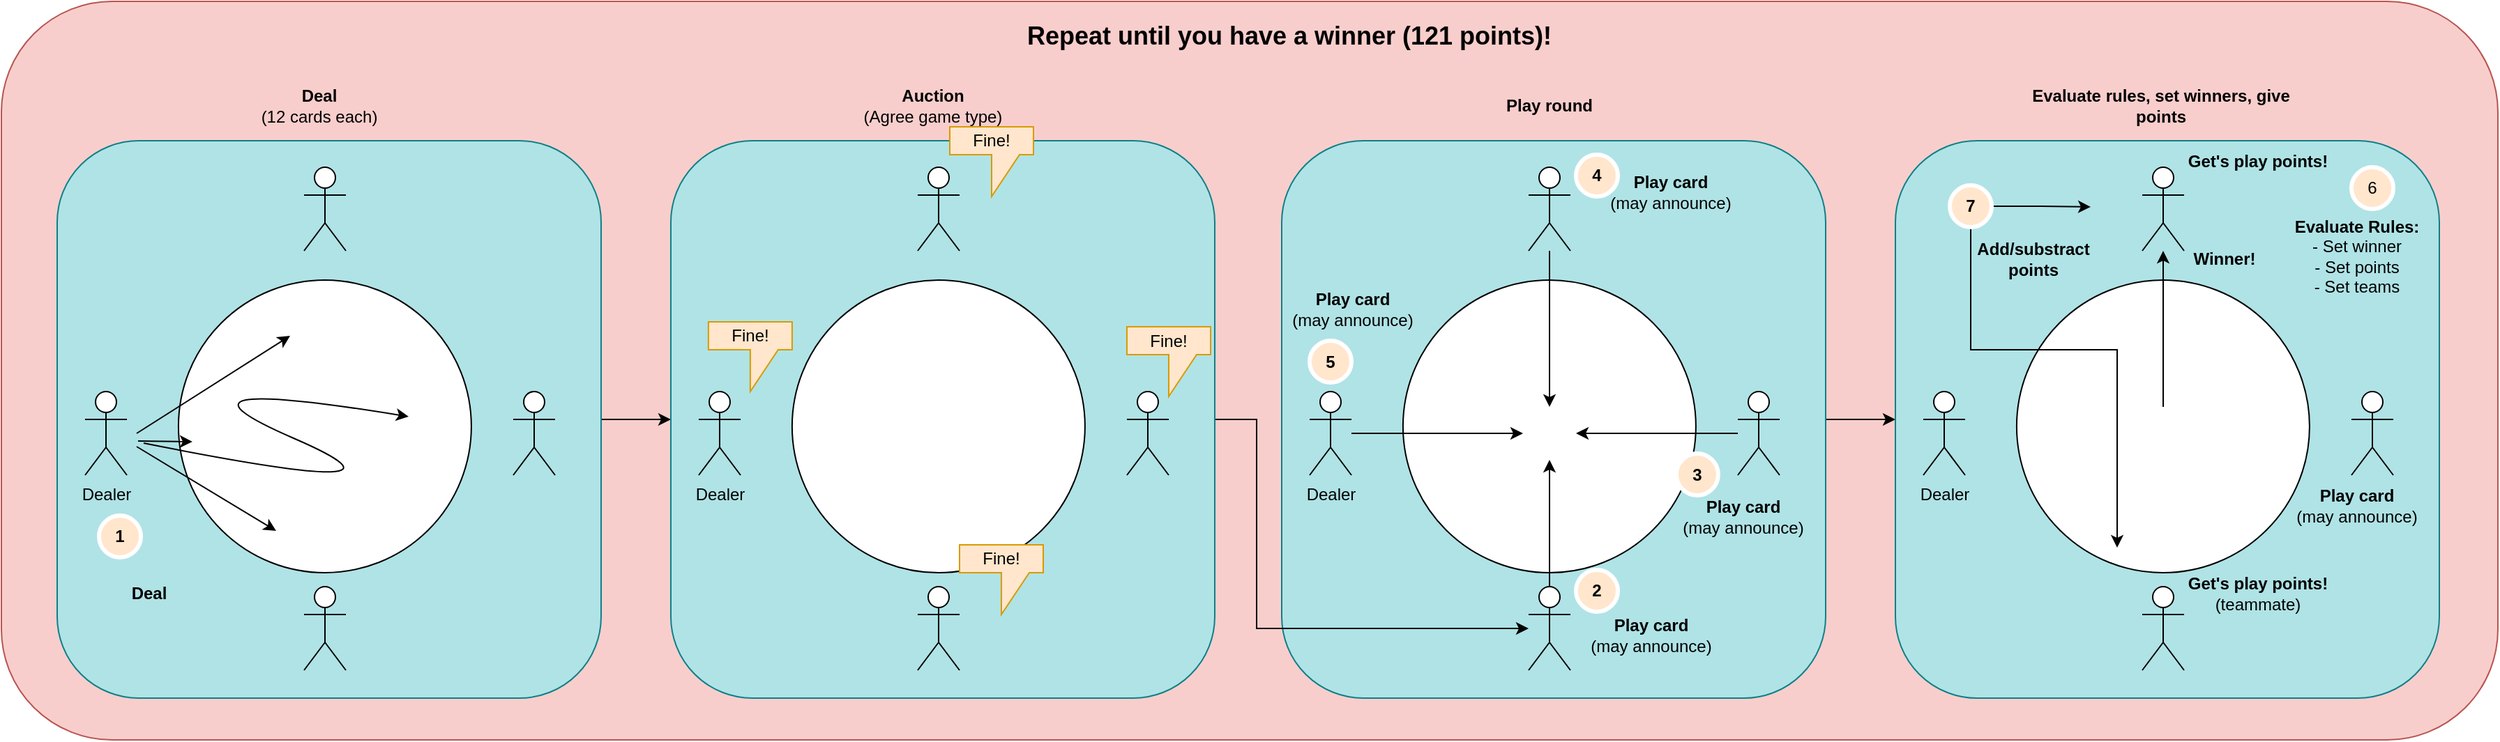 <mxfile version="24.7.17" pages="2">
  <diagram name="HighLevelGame" id="a7T__1L-RDwCLaP-Q2GO">
    <mxGraphModel dx="1050" dy="1676" grid="1" gridSize="10" guides="1" tooltips="1" connect="1" arrows="1" fold="1" page="1" pageScale="1" pageWidth="850" pageHeight="1100" math="0" shadow="0">
      <root>
        <mxCell id="0" />
        <mxCell id="1" parent="0" />
        <mxCell id="DmAf1pjFy2f6rZrp5eoG-102" value="" style="rounded=1;whiteSpace=wrap;html=1;fillColor=#f8cecc;strokeColor=#b85450;" parent="1" vertex="1">
          <mxGeometry x="260" y="-60" width="1790" height="530" as="geometry" />
        </mxCell>
        <mxCell id="IjRYSj9xHv_II1OupxrR-18" style="edgeStyle=orthogonalEdgeStyle;rounded=0;orthogonalLoop=1;jettySize=auto;html=1;entryX=0;entryY=0.5;entryDx=0;entryDy=0;" edge="1" parent="1" source="DmAf1pjFy2f6rZrp5eoG-22" target="IjRYSj9xHv_II1OupxrR-1">
          <mxGeometry relative="1" as="geometry" />
        </mxCell>
        <mxCell id="DmAf1pjFy2f6rZrp5eoG-22" value="" style="rounded=1;whiteSpace=wrap;html=1;fillColor=#b0e3e6;strokeColor=#0e8088;" parent="1" vertex="1">
          <mxGeometry x="300" y="40" width="390" height="400" as="geometry" />
        </mxCell>
        <mxCell id="DmAf1pjFy2f6rZrp5eoG-9" value="" style="ellipse;whiteSpace=wrap;html=1;aspect=fixed;" parent="1" vertex="1">
          <mxGeometry x="386.95" y="140" width="210" height="210" as="geometry" />
        </mxCell>
        <mxCell id="DmAf1pjFy2f6rZrp5eoG-10" value="Dealer" style="shape=umlActor;verticalLabelPosition=bottom;verticalAlign=top;html=1;outlineConnect=0;" parent="1" vertex="1">
          <mxGeometry x="320" y="220" width="30" height="60" as="geometry" />
        </mxCell>
        <mxCell id="DmAf1pjFy2f6rZrp5eoG-11" value="" style="shape=umlActor;verticalLabelPosition=bottom;verticalAlign=top;html=1;outlineConnect=0;" parent="1" vertex="1">
          <mxGeometry x="477" y="360" width="30" height="60" as="geometry" />
        </mxCell>
        <mxCell id="DmAf1pjFy2f6rZrp5eoG-12" value="" style="shape=umlActor;verticalLabelPosition=bottom;verticalAlign=top;html=1;outlineConnect=0;" parent="1" vertex="1">
          <mxGeometry x="627" y="220" width="30" height="60" as="geometry" />
        </mxCell>
        <mxCell id="DmAf1pjFy2f6rZrp5eoG-13" value="" style="shape=umlActor;verticalLabelPosition=bottom;verticalAlign=top;html=1;outlineConnect=0;" parent="1" vertex="1">
          <mxGeometry x="477" y="59" width="30" height="60" as="geometry" />
        </mxCell>
        <mxCell id="DmAf1pjFy2f6rZrp5eoG-18" value="" style="endArrow=classic;html=1;rounded=0;" parent="1" edge="1">
          <mxGeometry width="50" height="50" relative="1" as="geometry">
            <mxPoint x="357" y="250" as="sourcePoint" />
            <mxPoint x="467" y="180" as="targetPoint" />
          </mxGeometry>
        </mxCell>
        <mxCell id="DmAf1pjFy2f6rZrp5eoG-19" value="" style="endArrow=classic;html=1;rounded=0;" parent="1" edge="1">
          <mxGeometry width="50" height="50" relative="1" as="geometry">
            <mxPoint x="357" y="259.5" as="sourcePoint" />
            <mxPoint x="457" y="320" as="targetPoint" />
          </mxGeometry>
        </mxCell>
        <mxCell id="DmAf1pjFy2f6rZrp5eoG-20" value="" style="endArrow=classic;html=1;rounded=0;" parent="1" edge="1">
          <mxGeometry width="50" height="50" relative="1" as="geometry">
            <mxPoint x="358" y="255.5" as="sourcePoint" />
            <mxPoint x="397" y="256" as="targetPoint" />
          </mxGeometry>
        </mxCell>
        <mxCell id="DmAf1pjFy2f6rZrp5eoG-21" value="" style="curved=1;endArrow=classic;html=1;rounded=0;entryX=-0.167;entryY=0.259;entryDx=0;entryDy=0;entryPerimeter=0;" parent="1" edge="1">
          <mxGeometry width="50" height="50" relative="1" as="geometry">
            <mxPoint x="362" y="257" as="sourcePoint" />
            <mxPoint x="552.007" y="238.011" as="targetPoint" />
            <Array as="points">
              <mxPoint x="577" y="300" />
              <mxPoint x="362" y="207" />
            </Array>
          </mxGeometry>
        </mxCell>
        <mxCell id="DmAf1pjFy2f6rZrp5eoG-23" value="&lt;b&gt;Deal&lt;/b&gt;" style="text;html=1;align=center;verticalAlign=middle;whiteSpace=wrap;rounded=0;" parent="1" vertex="1">
          <mxGeometry x="307.0" y="350" width="118.05" height="30" as="geometry" />
        </mxCell>
        <mxCell id="DmAf1pjFy2f6rZrp5eoG-92" style="edgeStyle=orthogonalEdgeStyle;rounded=0;orthogonalLoop=1;jettySize=auto;html=1;entryX=0;entryY=0.5;entryDx=0;entryDy=0;" parent="1" source="DmAf1pjFy2f6rZrp5eoG-26" target="DmAf1pjFy2f6rZrp5eoG-69" edge="1">
          <mxGeometry relative="1" as="geometry" />
        </mxCell>
        <mxCell id="DmAf1pjFy2f6rZrp5eoG-26" value="" style="rounded=1;whiteSpace=wrap;html=1;fillColor=#b0e3e6;strokeColor=#0e8088;" parent="1" vertex="1">
          <mxGeometry x="1178" y="40" width="390" height="400" as="geometry" />
        </mxCell>
        <mxCell id="DmAf1pjFy2f6rZrp5eoG-27" value="" style="ellipse;whiteSpace=wrap;html=1;aspect=fixed;" parent="1" vertex="1">
          <mxGeometry x="1264.95" y="140" width="210" height="210" as="geometry" />
        </mxCell>
        <mxCell id="DmAf1pjFy2f6rZrp5eoG-54" style="edgeStyle=orthogonalEdgeStyle;rounded=0;orthogonalLoop=1;jettySize=auto;html=1;" parent="1" source="DmAf1pjFy2f6rZrp5eoG-28" target="DmAf1pjFy2f6rZrp5eoG-47" edge="1">
          <mxGeometry relative="1" as="geometry" />
        </mxCell>
        <mxCell id="DmAf1pjFy2f6rZrp5eoG-28" value="Dealer" style="shape=umlActor;verticalLabelPosition=bottom;verticalAlign=top;html=1;outlineConnect=0;" parent="1" vertex="1">
          <mxGeometry x="1198" y="220" width="30" height="60" as="geometry" />
        </mxCell>
        <mxCell id="DmAf1pjFy2f6rZrp5eoG-48" style="edgeStyle=orthogonalEdgeStyle;rounded=0;orthogonalLoop=1;jettySize=auto;html=1;" parent="1" source="DmAf1pjFy2f6rZrp5eoG-29" target="DmAf1pjFy2f6rZrp5eoG-47" edge="1">
          <mxGeometry relative="1" as="geometry" />
        </mxCell>
        <mxCell id="DmAf1pjFy2f6rZrp5eoG-29" value="" style="shape=umlActor;verticalLabelPosition=bottom;verticalAlign=top;html=1;outlineConnect=0;" parent="1" vertex="1">
          <mxGeometry x="1355" y="360" width="30" height="60" as="geometry" />
        </mxCell>
        <mxCell id="DmAf1pjFy2f6rZrp5eoG-52" style="edgeStyle=orthogonalEdgeStyle;rounded=0;orthogonalLoop=1;jettySize=auto;html=1;" parent="1" source="DmAf1pjFy2f6rZrp5eoG-30" target="DmAf1pjFy2f6rZrp5eoG-47" edge="1">
          <mxGeometry relative="1" as="geometry" />
        </mxCell>
        <mxCell id="DmAf1pjFy2f6rZrp5eoG-30" value="" style="shape=umlActor;verticalLabelPosition=bottom;verticalAlign=top;html=1;outlineConnect=0;" parent="1" vertex="1">
          <mxGeometry x="1505" y="220" width="30" height="60" as="geometry" />
        </mxCell>
        <mxCell id="DmAf1pjFy2f6rZrp5eoG-53" style="edgeStyle=orthogonalEdgeStyle;rounded=0;orthogonalLoop=1;jettySize=auto;html=1;" parent="1" source="DmAf1pjFy2f6rZrp5eoG-31" target="DmAf1pjFy2f6rZrp5eoG-47" edge="1">
          <mxGeometry relative="1" as="geometry" />
        </mxCell>
        <mxCell id="DmAf1pjFy2f6rZrp5eoG-31" value="" style="shape=umlActor;verticalLabelPosition=bottom;verticalAlign=top;html=1;outlineConnect=0;" parent="1" vertex="1">
          <mxGeometry x="1355" y="59" width="30" height="60" as="geometry" />
        </mxCell>
        <mxCell id="DmAf1pjFy2f6rZrp5eoG-40" value="&lt;b&gt;Play round&lt;br&gt;&lt;/b&gt;" style="text;html=1;align=center;verticalAlign=middle;whiteSpace=wrap;rounded=0;" parent="1" vertex="1">
          <mxGeometry x="1310.92" width="118.05" height="30" as="geometry" />
        </mxCell>
        <mxCell id="DmAf1pjFy2f6rZrp5eoG-42" value="&lt;b&gt;1&lt;/b&gt;" style="ellipse;whiteSpace=wrap;html=1;aspect=fixed;fillColor=#ffe6cc;strokeColor=#FFFFFF;strokeWidth=3;" parent="1" vertex="1">
          <mxGeometry x="330" y="309" width="30" height="30" as="geometry" />
        </mxCell>
        <mxCell id="DmAf1pjFy2f6rZrp5eoG-43" value="" style="shape=image;html=1;verticalAlign=top;verticalLabelPosition=bottom;labelBackgroundColor=#ffffff;imageAspect=0;aspect=fixed;image=https://cdn1.iconfinder.com/data/icons/DarkGlass_Reworked/128x128/apps/kpat.png" parent="1" vertex="1">
          <mxGeometry x="469" y="310" width="38" height="38" as="geometry" />
        </mxCell>
        <mxCell id="DmAf1pjFy2f6rZrp5eoG-44" value="" style="shape=image;html=1;verticalAlign=top;verticalLabelPosition=bottom;labelBackgroundColor=#ffffff;imageAspect=0;aspect=fixed;image=https://cdn1.iconfinder.com/data/icons/DarkGlass_Reworked/128x128/apps/kpat.png" parent="1" vertex="1">
          <mxGeometry x="552.95" y="226.5" width="38" height="38" as="geometry" />
        </mxCell>
        <mxCell id="DmAf1pjFy2f6rZrp5eoG-45" value="" style="shape=image;html=1;verticalAlign=top;verticalLabelPosition=bottom;labelBackgroundColor=#ffffff;imageAspect=0;aspect=fixed;image=https://cdn1.iconfinder.com/data/icons/DarkGlass_Reworked/128x128/apps/kpat.png" parent="1" vertex="1">
          <mxGeometry x="472.95" y="145.5" width="38" height="38" as="geometry" />
        </mxCell>
        <mxCell id="DmAf1pjFy2f6rZrp5eoG-46" value="" style="shape=image;html=1;verticalAlign=top;verticalLabelPosition=bottom;labelBackgroundColor=#ffffff;imageAspect=0;aspect=fixed;image=https://cdn1.iconfinder.com/data/icons/DarkGlass_Reworked/128x128/apps/kpat.png" parent="1" vertex="1">
          <mxGeometry x="392" y="226.5" width="38" height="38" as="geometry" />
        </mxCell>
        <mxCell id="DmAf1pjFy2f6rZrp5eoG-47" value="" style="shape=image;html=1;verticalAlign=top;verticalLabelPosition=bottom;labelBackgroundColor=#ffffff;imageAspect=0;aspect=fixed;image=https://cdn1.iconfinder.com/data/icons/DarkGlass_Reworked/128x128/apps/kpat.png" parent="1" vertex="1">
          <mxGeometry x="1351" y="231" width="38" height="38" as="geometry" />
        </mxCell>
        <mxCell id="DmAf1pjFy2f6rZrp5eoG-49" value="&lt;b&gt;2&lt;/b&gt;" style="ellipse;whiteSpace=wrap;html=1;aspect=fixed;fillColor=#ffe6cc;strokeColor=#FFFFFF;strokeWidth=3;" parent="1" vertex="1">
          <mxGeometry x="1389" y="348" width="30" height="30" as="geometry" />
        </mxCell>
        <mxCell id="DmAf1pjFy2f6rZrp5eoG-50" value="&lt;b&gt;Play card&lt;/b&gt;&lt;br&gt;(may announce)" style="text;html=1;align=center;verticalAlign=middle;whiteSpace=wrap;rounded=0;" parent="1" vertex="1">
          <mxGeometry x="1383.9" y="380" width="118.05" height="30" as="geometry" />
        </mxCell>
        <mxCell id="DmAf1pjFy2f6rZrp5eoG-55" value="&lt;b&gt;Deal&lt;/b&gt;&lt;br&gt;(12 cards each)" style="text;html=1;align=center;verticalAlign=middle;whiteSpace=wrap;rounded=0;" parent="1" vertex="1">
          <mxGeometry x="428.97" width="118.05" height="30" as="geometry" />
        </mxCell>
        <mxCell id="DmAf1pjFy2f6rZrp5eoG-57" value="&lt;b&gt;3&lt;/b&gt;" style="ellipse;whiteSpace=wrap;html=1;aspect=fixed;fillColor=#ffe6cc;strokeColor=#FFFFFF;strokeWidth=3;" parent="1" vertex="1">
          <mxGeometry x="1460.95" y="264.5" width="30" height="30" as="geometry" />
        </mxCell>
        <mxCell id="DmAf1pjFy2f6rZrp5eoG-58" value="&lt;b&gt;Play card&lt;/b&gt;&lt;br&gt;(may announce)" style="text;html=1;align=center;verticalAlign=middle;whiteSpace=wrap;rounded=0;" parent="1" vertex="1">
          <mxGeometry x="1449.95" y="294.5" width="118.05" height="30" as="geometry" />
        </mxCell>
        <mxCell id="DmAf1pjFy2f6rZrp5eoG-61" value="&lt;b&gt;4&lt;/b&gt;" style="ellipse;whiteSpace=wrap;html=1;aspect=fixed;fillColor=#ffe6cc;strokeColor=#FFFFFF;strokeWidth=3;" parent="1" vertex="1">
          <mxGeometry x="1389" y="50" width="30" height="30" as="geometry" />
        </mxCell>
        <mxCell id="DmAf1pjFy2f6rZrp5eoG-62" value="&lt;b&gt;Play card&lt;/b&gt;&lt;br&gt;(may announce)" style="text;html=1;align=center;verticalAlign=middle;whiteSpace=wrap;rounded=0;" parent="1" vertex="1">
          <mxGeometry x="1398" y="62" width="118.05" height="30" as="geometry" />
        </mxCell>
        <mxCell id="DmAf1pjFy2f6rZrp5eoG-63" value="&lt;b&gt;5&lt;/b&gt;" style="ellipse;whiteSpace=wrap;html=1;aspect=fixed;fillColor=#ffe6cc;strokeColor=#FFFFFF;strokeWidth=3;" parent="1" vertex="1">
          <mxGeometry x="1198" y="183.5" width="30" height="30" as="geometry" />
        </mxCell>
        <mxCell id="DmAf1pjFy2f6rZrp5eoG-64" value="&lt;b&gt;Play card&lt;/b&gt;&lt;br&gt;(may announce)" style="text;html=1;align=center;verticalAlign=middle;whiteSpace=wrap;rounded=0;" parent="1" vertex="1">
          <mxGeometry x="1170" y="145.5" width="118.05" height="30" as="geometry" />
        </mxCell>
        <mxCell id="DmAf1pjFy2f6rZrp5eoG-65" value="" style="shape=image;html=1;verticalAlign=top;verticalLabelPosition=bottom;labelBackgroundColor=#ffffff;imageAspect=0;aspect=fixed;image=https://cdn1.iconfinder.com/data/icons/DarkGlass_Reworked/128x128/apps/kpat.png" parent="1" vertex="1">
          <mxGeometry x="1218" y="210" width="38" height="38" as="geometry" />
        </mxCell>
        <mxCell id="DmAf1pjFy2f6rZrp5eoG-66" value="" style="shape=image;html=1;verticalAlign=top;verticalLabelPosition=bottom;labelBackgroundColor=#ffffff;imageAspect=0;aspect=fixed;image=https://cdn1.iconfinder.com/data/icons/DarkGlass_Reworked/128x128/apps/kpat.png" parent="1" vertex="1">
          <mxGeometry x="1318" y="332" width="38" height="38" as="geometry" />
        </mxCell>
        <mxCell id="DmAf1pjFy2f6rZrp5eoG-67" value="" style="shape=image;html=1;verticalAlign=top;verticalLabelPosition=bottom;labelBackgroundColor=#ffffff;imageAspect=0;aspect=fixed;image=https://cdn1.iconfinder.com/data/icons/DarkGlass_Reworked/128x128/apps/kpat.png" parent="1" vertex="1">
          <mxGeometry x="1467" y="210" width="38" height="38" as="geometry" />
        </mxCell>
        <mxCell id="DmAf1pjFy2f6rZrp5eoG-68" value="" style="shape=image;html=1;verticalAlign=top;verticalLabelPosition=bottom;labelBackgroundColor=#ffffff;imageAspect=0;aspect=fixed;image=https://cdn1.iconfinder.com/data/icons/DarkGlass_Reworked/128x128/apps/kpat.png" parent="1" vertex="1">
          <mxGeometry x="1318" y="59" width="38" height="38" as="geometry" />
        </mxCell>
        <mxCell id="DmAf1pjFy2f6rZrp5eoG-69" value="" style="rounded=1;whiteSpace=wrap;html=1;fillColor=#b0e3e6;strokeColor=#0e8088;" parent="1" vertex="1">
          <mxGeometry x="1618" y="40" width="390" height="400" as="geometry" />
        </mxCell>
        <mxCell id="DmAf1pjFy2f6rZrp5eoG-70" value="" style="ellipse;whiteSpace=wrap;html=1;aspect=fixed;" parent="1" vertex="1">
          <mxGeometry x="1704.95" y="140" width="210" height="210" as="geometry" />
        </mxCell>
        <mxCell id="DmAf1pjFy2f6rZrp5eoG-72" value="Dealer" style="shape=umlActor;verticalLabelPosition=bottom;verticalAlign=top;html=1;outlineConnect=0;" parent="1" vertex="1">
          <mxGeometry x="1638" y="220" width="30" height="60" as="geometry" />
        </mxCell>
        <mxCell id="DmAf1pjFy2f6rZrp5eoG-74" value="" style="shape=umlActor;verticalLabelPosition=bottom;verticalAlign=top;html=1;outlineConnect=0;" parent="1" vertex="1">
          <mxGeometry x="1795" y="360" width="30" height="60" as="geometry" />
        </mxCell>
        <mxCell id="DmAf1pjFy2f6rZrp5eoG-76" value="" style="shape=umlActor;verticalLabelPosition=bottom;verticalAlign=top;html=1;outlineConnect=0;" parent="1" vertex="1">
          <mxGeometry x="1945" y="220" width="30" height="60" as="geometry" />
        </mxCell>
        <mxCell id="DmAf1pjFy2f6rZrp5eoG-78" value="" style="shape=umlActor;verticalLabelPosition=bottom;verticalAlign=top;html=1;outlineConnect=0;" parent="1" vertex="1">
          <mxGeometry x="1795" y="59" width="30" height="60" as="geometry" />
        </mxCell>
        <mxCell id="DmAf1pjFy2f6rZrp5eoG-93" style="edgeStyle=orthogonalEdgeStyle;rounded=0;orthogonalLoop=1;jettySize=auto;html=1;" parent="1" source="DmAf1pjFy2f6rZrp5eoG-79" target="DmAf1pjFy2f6rZrp5eoG-78" edge="1">
          <mxGeometry relative="1" as="geometry" />
        </mxCell>
        <mxCell id="DmAf1pjFy2f6rZrp5eoG-79" value="" style="shape=image;html=1;verticalAlign=top;verticalLabelPosition=bottom;labelBackgroundColor=#ffffff;imageAspect=0;aspect=fixed;image=https://cdn1.iconfinder.com/data/icons/DarkGlass_Reworked/128x128/apps/kpat.png" parent="1" vertex="1">
          <mxGeometry x="1791" y="231" width="38" height="38" as="geometry" />
        </mxCell>
        <mxCell id="DmAf1pjFy2f6rZrp5eoG-80" value="6" style="ellipse;whiteSpace=wrap;html=1;aspect=fixed;fillColor=#ffe6cc;strokeColor=#FFFFFF;strokeWidth=3;" parent="1" vertex="1">
          <mxGeometry x="1945" y="59" width="30" height="30" as="geometry" />
        </mxCell>
        <mxCell id="DmAf1pjFy2f6rZrp5eoG-81" value="&lt;b&gt;Evaluate Rules:&lt;/b&gt;&lt;br&gt;- Set winner&lt;br&gt;- Set points&lt;br&gt;&lt;div&gt;- Set teams&lt;/div&gt;" style="text;html=1;align=center;verticalAlign=middle;whiteSpace=wrap;rounded=0;" parent="1" vertex="1">
          <mxGeometry x="1889.95" y="92" width="118.05" height="61" as="geometry" />
        </mxCell>
        <mxCell id="DmAf1pjFy2f6rZrp5eoG-83" value="&lt;b&gt;Play card&lt;/b&gt;&lt;br&gt;(may announce)" style="text;html=1;align=center;verticalAlign=middle;whiteSpace=wrap;rounded=0;" parent="1" vertex="1">
          <mxGeometry x="1889.95" y="286.5" width="118.05" height="30" as="geometry" />
        </mxCell>
        <mxCell id="DmAf1pjFy2f6rZrp5eoG-88" value="" style="shape=image;html=1;verticalAlign=top;verticalLabelPosition=bottom;labelBackgroundColor=#ffffff;imageAspect=0;aspect=fixed;image=https://cdn1.iconfinder.com/data/icons/DarkGlass_Reworked/128x128/apps/kpat.png" parent="1" vertex="1">
          <mxGeometry x="1658" y="210" width="38" height="38" as="geometry" />
        </mxCell>
        <mxCell id="DmAf1pjFy2f6rZrp5eoG-89" value="" style="shape=image;html=1;verticalAlign=top;verticalLabelPosition=bottom;labelBackgroundColor=#ffffff;imageAspect=0;aspect=fixed;image=https://cdn1.iconfinder.com/data/icons/DarkGlass_Reworked/128x128/apps/kpat.png" parent="1" vertex="1">
          <mxGeometry x="1758" y="332" width="38" height="38" as="geometry" />
        </mxCell>
        <mxCell id="DmAf1pjFy2f6rZrp5eoG-90" value="" style="shape=image;html=1;verticalAlign=top;verticalLabelPosition=bottom;labelBackgroundColor=#ffffff;imageAspect=0;aspect=fixed;image=https://cdn1.iconfinder.com/data/icons/DarkGlass_Reworked/128x128/apps/kpat.png" parent="1" vertex="1">
          <mxGeometry x="1907" y="210" width="38" height="38" as="geometry" />
        </mxCell>
        <mxCell id="DmAf1pjFy2f6rZrp5eoG-91" value="" style="shape=image;html=1;verticalAlign=top;verticalLabelPosition=bottom;labelBackgroundColor=#ffffff;imageAspect=0;aspect=fixed;image=https://cdn1.iconfinder.com/data/icons/DarkGlass_Reworked/128x128/apps/kpat.png" parent="1" vertex="1">
          <mxGeometry x="1758" y="59" width="38" height="38" as="geometry" />
        </mxCell>
        <mxCell id="DmAf1pjFy2f6rZrp5eoG-99" style="edgeStyle=orthogonalEdgeStyle;rounded=0;orthogonalLoop=1;jettySize=auto;html=1;entryX=0;entryY=0.75;entryDx=0;entryDy=0;" parent="1" source="DmAf1pjFy2f6rZrp5eoG-94" target="DmAf1pjFy2f6rZrp5eoG-91" edge="1">
          <mxGeometry relative="1" as="geometry" />
        </mxCell>
        <mxCell id="DmAf1pjFy2f6rZrp5eoG-100" style="edgeStyle=orthogonalEdgeStyle;rounded=0;orthogonalLoop=1;jettySize=auto;html=1;" parent="1" source="DmAf1pjFy2f6rZrp5eoG-94" target="DmAf1pjFy2f6rZrp5eoG-89" edge="1">
          <mxGeometry relative="1" as="geometry">
            <Array as="points">
              <mxPoint x="1672" y="190" />
              <mxPoint x="1777" y="190" />
            </Array>
          </mxGeometry>
        </mxCell>
        <mxCell id="DmAf1pjFy2f6rZrp5eoG-94" value="&lt;b&gt;7&lt;/b&gt;" style="ellipse;whiteSpace=wrap;html=1;aspect=fixed;fillColor=#ffe6cc;strokeColor=#FFFFFF;strokeWidth=3;" parent="1" vertex="1">
          <mxGeometry x="1657.01" y="72" width="30" height="30" as="geometry" />
        </mxCell>
        <mxCell id="DmAf1pjFy2f6rZrp5eoG-95" value="&lt;b&gt;Add/substract points&lt;/b&gt;" style="text;html=1;align=center;verticalAlign=middle;whiteSpace=wrap;rounded=0;" parent="1" vertex="1">
          <mxGeometry x="1658" y="110" width="118.05" height="30" as="geometry" />
        </mxCell>
        <mxCell id="DmAf1pjFy2f6rZrp5eoG-96" value="&lt;b&gt;Winner!&lt;/b&gt;" style="text;html=1;align=center;verticalAlign=middle;whiteSpace=wrap;rounded=0;" parent="1" vertex="1">
          <mxGeometry x="1795" y="110" width="118.05" height="30" as="geometry" />
        </mxCell>
        <mxCell id="DmAf1pjFy2f6rZrp5eoG-97" value="&lt;b&gt;Get&#39;s play points!&lt;/b&gt;&lt;br&gt;(teammate)" style="text;html=1;align=center;verticalAlign=middle;whiteSpace=wrap;rounded=0;" parent="1" vertex="1">
          <mxGeometry x="1819" y="350" width="118.05" height="30" as="geometry" />
        </mxCell>
        <mxCell id="DmAf1pjFy2f6rZrp5eoG-98" value="&lt;b&gt;Get&#39;s play points!&lt;/b&gt;" style="text;html=1;align=center;verticalAlign=middle;whiteSpace=wrap;rounded=0;" parent="1" vertex="1">
          <mxGeometry x="1819" y="40" width="118.05" height="30" as="geometry" />
        </mxCell>
        <mxCell id="DmAf1pjFy2f6rZrp5eoG-101" value="&lt;b&gt;Evaluate rules, set winners, give points&lt;br&gt;&lt;/b&gt;" style="text;html=1;align=center;verticalAlign=middle;whiteSpace=wrap;rounded=0;" parent="1" vertex="1">
          <mxGeometry x="1704.95" width="207.08" height="30" as="geometry" />
        </mxCell>
        <mxCell id="DmAf1pjFy2f6rZrp5eoG-103" value="&lt;b style=&quot;font-size: 18px;&quot;&gt;Repeat until you have a winner (121 points)!&lt;br style=&quot;font-size: 18px;&quot;&gt;&lt;/b&gt;" style="text;html=1;align=center;verticalAlign=middle;whiteSpace=wrap;rounded=0;fontSize=18;" parent="1" vertex="1">
          <mxGeometry x="968.73" y="-50" width="429.27" height="30" as="geometry" />
        </mxCell>
        <mxCell id="IjRYSj9xHv_II1OupxrR-24" style="edgeStyle=orthogonalEdgeStyle;rounded=0;orthogonalLoop=1;jettySize=auto;html=1;" edge="1" parent="1" source="IjRYSj9xHv_II1OupxrR-1" target="DmAf1pjFy2f6rZrp5eoG-29">
          <mxGeometry relative="1" as="geometry">
            <Array as="points">
              <mxPoint x="1160" y="240" />
              <mxPoint x="1160" y="390" />
            </Array>
          </mxGeometry>
        </mxCell>
        <mxCell id="IjRYSj9xHv_II1OupxrR-1" value="" style="rounded=1;whiteSpace=wrap;html=1;fillColor=#b0e3e6;strokeColor=#0e8088;" vertex="1" parent="1">
          <mxGeometry x="739.99" y="40" width="390" height="400" as="geometry" />
        </mxCell>
        <mxCell id="IjRYSj9xHv_II1OupxrR-2" value="" style="ellipse;whiteSpace=wrap;html=1;aspect=fixed;" vertex="1" parent="1">
          <mxGeometry x="826.94" y="140" width="210" height="210" as="geometry" />
        </mxCell>
        <mxCell id="IjRYSj9xHv_II1OupxrR-3" value="Dealer" style="shape=umlActor;verticalLabelPosition=bottom;verticalAlign=top;html=1;outlineConnect=0;" vertex="1" parent="1">
          <mxGeometry x="759.99" y="220" width="30" height="60" as="geometry" />
        </mxCell>
        <mxCell id="IjRYSj9xHv_II1OupxrR-4" value="" style="shape=umlActor;verticalLabelPosition=bottom;verticalAlign=top;html=1;outlineConnect=0;" vertex="1" parent="1">
          <mxGeometry x="916.99" y="360" width="30" height="60" as="geometry" />
        </mxCell>
        <mxCell id="IjRYSj9xHv_II1OupxrR-5" value="" style="shape=umlActor;verticalLabelPosition=bottom;verticalAlign=top;html=1;outlineConnect=0;" vertex="1" parent="1">
          <mxGeometry x="1066.99" y="220" width="30" height="60" as="geometry" />
        </mxCell>
        <mxCell id="IjRYSj9xHv_II1OupxrR-6" value="" style="shape=umlActor;verticalLabelPosition=bottom;verticalAlign=top;html=1;outlineConnect=0;" vertex="1" parent="1">
          <mxGeometry x="916.99" y="59" width="30" height="60" as="geometry" />
        </mxCell>
        <mxCell id="IjRYSj9xHv_II1OupxrR-13" value="" style="shape=image;html=1;verticalAlign=top;verticalLabelPosition=bottom;labelBackgroundColor=#ffffff;imageAspect=0;aspect=fixed;image=https://cdn1.iconfinder.com/data/icons/DarkGlass_Reworked/128x128/apps/kpat.png" vertex="1" parent="1">
          <mxGeometry x="908.99" y="310" width="38" height="38" as="geometry" />
        </mxCell>
        <mxCell id="IjRYSj9xHv_II1OupxrR-14" value="" style="shape=image;html=1;verticalAlign=top;verticalLabelPosition=bottom;labelBackgroundColor=#ffffff;imageAspect=0;aspect=fixed;image=https://cdn1.iconfinder.com/data/icons/DarkGlass_Reworked/128x128/apps/kpat.png" vertex="1" parent="1">
          <mxGeometry x="992.94" y="226.5" width="38" height="38" as="geometry" />
        </mxCell>
        <mxCell id="IjRYSj9xHv_II1OupxrR-15" value="" style="shape=image;html=1;verticalAlign=top;verticalLabelPosition=bottom;labelBackgroundColor=#ffffff;imageAspect=0;aspect=fixed;image=https://cdn1.iconfinder.com/data/icons/DarkGlass_Reworked/128x128/apps/kpat.png" vertex="1" parent="1">
          <mxGeometry x="912.94" y="145.5" width="38" height="38" as="geometry" />
        </mxCell>
        <mxCell id="IjRYSj9xHv_II1OupxrR-16" value="" style="shape=image;html=1;verticalAlign=top;verticalLabelPosition=bottom;labelBackgroundColor=#ffffff;imageAspect=0;aspect=fixed;image=https://cdn1.iconfinder.com/data/icons/DarkGlass_Reworked/128x128/apps/kpat.png" vertex="1" parent="1">
          <mxGeometry x="831.99" y="226.5" width="38" height="38" as="geometry" />
        </mxCell>
        <mxCell id="IjRYSj9xHv_II1OupxrR-17" value="&lt;b&gt;Auction&lt;/b&gt;&lt;br&gt;(Agree game type)" style="text;html=1;align=center;verticalAlign=middle;whiteSpace=wrap;rounded=0;" vertex="1" parent="1">
          <mxGeometry x="868.96" width="118.05" height="30" as="geometry" />
        </mxCell>
        <mxCell id="IjRYSj9xHv_II1OupxrR-20" value="Fine!" style="shape=callout;whiteSpace=wrap;html=1;perimeter=calloutPerimeter;strokeColor=#d79b00;align=center;verticalAlign=middle;fontFamily=Helvetica;fontSize=12;fillColor=#ffe6cc;" vertex="1" parent="1">
          <mxGeometry x="940" y="30" width="60" height="50" as="geometry" />
        </mxCell>
        <mxCell id="IjRYSj9xHv_II1OupxrR-21" value="Fine!" style="shape=callout;whiteSpace=wrap;html=1;perimeter=calloutPerimeter;strokeColor=#d79b00;align=center;verticalAlign=middle;fontFamily=Helvetica;fontSize=12;fillColor=#ffe6cc;" vertex="1" parent="1">
          <mxGeometry x="1066.99" y="173.5" width="60" height="50" as="geometry" />
        </mxCell>
        <mxCell id="IjRYSj9xHv_II1OupxrR-22" value="Fine!" style="shape=callout;whiteSpace=wrap;html=1;perimeter=calloutPerimeter;strokeColor=#d79b00;align=center;verticalAlign=middle;fontFamily=Helvetica;fontSize=12;fillColor=#ffe6cc;" vertex="1" parent="1">
          <mxGeometry x="946.99" y="330" width="60" height="50" as="geometry" />
        </mxCell>
        <mxCell id="IjRYSj9xHv_II1OupxrR-23" value="Fine!" style="shape=callout;whiteSpace=wrap;html=1;perimeter=calloutPerimeter;strokeColor=#d79b00;align=center;verticalAlign=middle;fontFamily=Helvetica;fontSize=12;fillColor=#ffe6cc;" vertex="1" parent="1">
          <mxGeometry x="766.94" y="170" width="60" height="50" as="geometry" />
        </mxCell>
      </root>
    </mxGraphModel>
  </diagram>
  <diagram id="gCJ5ofO7X_0yXeeU7I4F" name="Doppelkopf_Infrastructure">
    <mxGraphModel dx="1050" dy="1676" grid="1" gridSize="10" guides="1" tooltips="1" connect="1" arrows="1" fold="1" page="1" pageScale="1" pageWidth="850" pageHeight="1100" math="0" shadow="0">
      <root>
        <mxCell id="0" />
        <mxCell id="1" parent="0" />
        <mxCell id="fEDJMYl0ahnP7SzA2dr6-1" value="" style="rounded=1;whiteSpace=wrap;html=1;fillColor=#d5e8d4;strokeColor=#82b366;" vertex="1" parent="1">
          <mxGeometry x="60" y="-80" width="1270" height="640" as="geometry" />
        </mxCell>
        <mxCell id="THssHd5Uye00vm0ejtuV-38" style="edgeStyle=orthogonalEdgeStyle;rounded=0;orthogonalLoop=1;jettySize=auto;html=1;" parent="1" source="THssHd5Uye00vm0ejtuV-20" target="THssHd5Uye00vm0ejtuV-24" edge="1">
          <mxGeometry relative="1" as="geometry">
            <Array as="points">
              <mxPoint x="1251" y="160" />
              <mxPoint x="1251" y="449" />
            </Array>
          </mxGeometry>
        </mxCell>
        <mxCell id="THssHd5Uye00vm0ejtuV-39" value="CreateNewGame&lt;br&gt;UpdateGameState" style="edgeLabel;html=1;align=center;verticalAlign=middle;resizable=0;points=[];" parent="THssHd5Uye00vm0ejtuV-38" vertex="1" connectable="0">
          <mxGeometry x="-0.272" y="-2" relative="1" as="geometry">
            <mxPoint as="offset" />
          </mxGeometry>
        </mxCell>
        <mxCell id="THssHd5Uye00vm0ejtuV-20" value="&lt;b&gt;&quot;Serverless GraphQL operations&quot;&lt;br&gt;&lt;/b&gt;(BE)" style="rounded=1;whiteSpace=wrap;html=1;verticalAlign=top;labelPosition=center;verticalLabelPosition=bottom;align=center;fillColor=#f8cecc;strokeColor=#b85450;" parent="1" vertex="1">
          <mxGeometry x="810.7" y="50" width="390" height="220" as="geometry" />
        </mxCell>
        <mxCell id="THssHd5Uye00vm0ejtuV-8" style="edgeStyle=orthogonalEdgeStyle;rounded=0;orthogonalLoop=1;jettySize=auto;html=1;entryX=0;entryY=0.5;entryDx=0;entryDy=0;" parent="1" source="THssHd5Uye00vm0ejtuV-1" target="THssHd5Uye00vm0ejtuV-3" edge="1">
          <mxGeometry relative="1" as="geometry" />
        </mxCell>
        <mxCell id="THssHd5Uye00vm0ejtuV-1" value="&lt;div&gt;&lt;b&gt;Player&lt;/b&gt;&lt;/div&gt;" style="shape=umlActor;verticalLabelPosition=bottom;verticalAlign=top;html=1;outlineConnect=0;" parent="1" vertex="1">
          <mxGeometry x="90" y="130" width="30" height="60" as="geometry" />
        </mxCell>
        <mxCell id="THssHd5Uye00vm0ejtuV-10" style="edgeStyle=orthogonalEdgeStyle;rounded=0;orthogonalLoop=1;jettySize=auto;html=1;" parent="1" source="THssHd5Uye00vm0ejtuV-3" target="THssHd5Uye00vm0ejtuV-9" edge="1">
          <mxGeometry relative="1" as="geometry" />
        </mxCell>
        <mxCell id="THssHd5Uye00vm0ejtuV-11" value="POST/deal/game_id" style="edgeLabel;html=1;align=center;verticalAlign=middle;resizable=0;points=[];" parent="THssHd5Uye00vm0ejtuV-10" vertex="1" connectable="0">
          <mxGeometry x="0.075" y="-5" relative="1" as="geometry">
            <mxPoint x="-25" y="-15" as="offset" />
          </mxGeometry>
        </mxCell>
        <mxCell id="lSN1waRz_p5eCMrOrCE--10" style="edgeStyle=orthogonalEdgeStyle;rounded=0;orthogonalLoop=1;jettySize=auto;html=1;" parent="1" source="THssHd5Uye00vm0ejtuV-3" target="THssHd5Uye00vm0ejtuV-9" edge="1">
          <mxGeometry relative="1" as="geometry">
            <mxPoint x="660" y="220" as="targetPoint" />
            <Array as="points">
              <mxPoint x="340" y="370" />
              <mxPoint x="640" y="370" />
            </Array>
          </mxGeometry>
        </mxCell>
        <mxCell id="lSN1waRz_p5eCMrOrCE--11" value="GET/get_game_state/game_id" style="edgeLabel;html=1;align=center;verticalAlign=middle;resizable=0;points=[];" parent="lSN1waRz_p5eCMrOrCE--10" vertex="1" connectable="0">
          <mxGeometry x="-0.308" y="-3" relative="1" as="geometry">
            <mxPoint as="offset" />
          </mxGeometry>
        </mxCell>
        <mxCell id="THssHd5Uye00vm0ejtuV-3" value="&lt;b&gt;GraphQL Apollo clients&lt;/b&gt;&lt;br&gt;(FE)" style="rounded=1;whiteSpace=wrap;html=1;verticalAlign=bottom;labelPosition=center;verticalLabelPosition=top;align=center;fillColor=#dae8fc;strokeColor=#6c8ebf;" parent="1" vertex="1">
          <mxGeometry x="214.4" y="-30" width="200" height="380" as="geometry" />
        </mxCell>
        <mxCell id="THssHd5Uye00vm0ejtuV-4" value="Mobile client" style="sketch=0;html=1;aspect=fixed;strokeColor=none;shadow=0;fillColor=#3B8DF1;verticalAlign=top;labelPosition=center;verticalLabelPosition=bottom;shape=mxgraph.gcp2.phone_android" parent="1" vertex="1">
          <mxGeometry x="292" width="44.8" height="80" as="geometry" />
        </mxCell>
        <mxCell id="THssHd5Uye00vm0ejtuV-6" value="Mobile client" style="html=1;verticalLabelPosition=bottom;labelBackgroundColor=#ffffff;verticalAlign=top;shadow=0;dashed=0;strokeWidth=1;shape=mxgraph.ios7.misc.ipad10inch;strokeColor=#c0c0c0;" parent="1" vertex="1">
          <mxGeometry x="264.4" y="130" width="100" height="63" as="geometry" />
        </mxCell>
        <mxCell id="THssHd5Uye00vm0ejtuV-7" value="Browser client" style="pointerEvents=1;shadow=0;dashed=0;html=1;strokeColor=none;fillColor=#4495D1;labelPosition=center;verticalLabelPosition=bottom;verticalAlign=top;align=center;outlineConnect=0;shape=mxgraph.veeam.laptop;" parent="1" vertex="1">
          <mxGeometry x="282" y="250" width="64.8" height="50" as="geometry" />
        </mxCell>
        <mxCell id="THssHd5Uye00vm0ejtuV-26" style="edgeStyle=orthogonalEdgeStyle;rounded=0;orthogonalLoop=1;jettySize=auto;html=1;" parent="1" source="THssHd5Uye00vm0ejtuV-9" target="THssHd5Uye00vm0ejtuV-20" edge="1">
          <mxGeometry relative="1" as="geometry" />
        </mxCell>
        <mxCell id="THssHd5Uye00vm0ejtuV-27" value="Post&lt;br&gt;requests" style="edgeLabel;html=1;align=center;verticalAlign=middle;resizable=0;points=[];" parent="THssHd5Uye00vm0ejtuV-26" vertex="1" connectable="0">
          <mxGeometry x="-0.031" y="-1" relative="1" as="geometry">
            <mxPoint x="-2" y="-1" as="offset" />
          </mxGeometry>
        </mxCell>
        <mxCell id="lSN1waRz_p5eCMrOrCE--3" style="edgeStyle=orthogonalEdgeStyle;rounded=0;orthogonalLoop=1;jettySize=auto;html=1;" parent="1" source="THssHd5Uye00vm0ejtuV-9" target="THssHd5Uye00vm0ejtuV-24" edge="1">
          <mxGeometry relative="1" as="geometry">
            <Array as="points">
              <mxPoint x="678" y="370" />
              <mxPoint x="1021" y="370" />
            </Array>
          </mxGeometry>
        </mxCell>
        <mxCell id="lSN1waRz_p5eCMrOrCE--4" value="GET&lt;br&gt;request" style="edgeLabel;html=1;align=center;verticalAlign=middle;resizable=0;points=[];" parent="lSN1waRz_p5eCMrOrCE--3" vertex="1" connectable="0">
          <mxGeometry x="0.084" y="-2" relative="1" as="geometry">
            <mxPoint x="-91" as="offset" />
          </mxGeometry>
        </mxCell>
        <mxCell id="THssHd5Uye00vm0ejtuV-9" value="&lt;b&gt;API Gateway&lt;/b&gt;&lt;br&gt;graphql/" style="outlineConnect=0;dashed=0;verticalLabelPosition=top;verticalAlign=bottom;align=center;html=1;shape=mxgraph.aws3.api_gateway;fillColor=#D9A741;gradientColor=none;labelPosition=center;" parent="1" vertex="1">
          <mxGeometry x="640" y="114" width="76.5" height="93" as="geometry" />
        </mxCell>
        <mxCell id="THssHd5Uye00vm0ejtuV-12" value="" style="endArrow=classic;html=1;rounded=0;exitX=1.003;exitY=0.937;exitDx=0;exitDy=0;exitPerimeter=0;entryX=0;entryY=0.8;entryDx=0;entryDy=0;entryPerimeter=0;" parent="1" target="THssHd5Uye00vm0ejtuV-9" edge="1">
          <mxGeometry width="50" height="50" relative="1" as="geometry">
            <mxPoint x="407.5" y="340.0" as="sourcePoint" />
            <mxPoint x="633" y="198" as="targetPoint" />
          </mxGeometry>
        </mxCell>
        <mxCell id="THssHd5Uye00vm0ejtuV-13" value="POST/play_trick/game_id" style="edgeLabel;html=1;align=center;verticalAlign=middle;resizable=0;points=[];" parent="1" vertex="1" connectable="0">
          <mxGeometry x="500.0" y="270" as="geometry">
            <mxPoint x="10" y="-5" as="offset" />
          </mxGeometry>
        </mxCell>
        <mxCell id="THssHd5Uye00vm0ejtuV-14" value="" style="endArrow=classic;html=1;rounded=0;" parent="1" target="THssHd5Uye00vm0ejtuV-9" edge="1">
          <mxGeometry width="50" height="50" relative="1" as="geometry">
            <mxPoint x="417" y="-10" as="sourcePoint" />
            <mxPoint x="642.8" y="119.872" as="targetPoint" />
          </mxGeometry>
        </mxCell>
        <mxCell id="THssHd5Uye00vm0ejtuV-15" value="POST/get_new_game_id" style="edgeLabel;html=1;align=center;verticalAlign=middle;resizable=0;points=[];" parent="1" vertex="1" connectable="0">
          <mxGeometry x="490.0" y="23.5" as="geometry" />
        </mxCell>
        <mxCell id="THssHd5Uye00vm0ejtuV-16" value="" style="endArrow=classic;html=1;rounded=0;entryX=0;entryY=0.387;entryDx=0;entryDy=0;entryPerimeter=0;" parent="1" target="THssHd5Uye00vm0ejtuV-9" edge="1">
          <mxGeometry width="50" height="50" relative="1" as="geometry">
            <mxPoint x="414.4" y="60" as="sourcePoint" />
            <mxPoint x="637.2" y="188" as="targetPoint" />
          </mxGeometry>
        </mxCell>
        <mxCell id="THssHd5Uye00vm0ejtuV-17" value="POST/join_game/game_id" style="edgeLabel;html=1;align=center;verticalAlign=middle;resizable=0;points=[];" parent="THssHd5Uye00vm0ejtuV-16" vertex="1" connectable="0">
          <mxGeometry x="-0.197" relative="1" as="geometry">
            <mxPoint x="-14" y="3" as="offset" />
          </mxGeometry>
        </mxCell>
        <mxCell id="THssHd5Uye00vm0ejtuV-18" value="&lt;b&gt;GetNewGame&lt;/b&gt;" style="sketch=0;points=[[0,0,0],[0.25,0,0],[0.5,0,0],[0.75,0,0],[1,0,0],[0,1,0],[0.25,1,0],[0.5,1,0],[0.75,1,0],[1,1,0],[0,0.25,0],[0,0.5,0],[0,0.75,0],[1,0.25,0],[1,0.5,0],[1,0.75,0]];outlineConnect=0;fontColor=#232F3E;fillColor=#ED7100;strokeColor=#ffffff;dashed=0;verticalLabelPosition=bottom;verticalAlign=top;align=center;html=1;fontSize=12;fontStyle=0;aspect=fixed;shape=mxgraph.aws4.resourceIcon;resIcon=mxgraph.aws4.lambda;" parent="1" vertex="1">
          <mxGeometry x="881.7" y="90" width="44" height="44" as="geometry" />
        </mxCell>
        <mxCell id="THssHd5Uye00vm0ejtuV-19" value="" style="shape=image;html=1;verticalAlign=top;verticalLabelPosition=bottom;labelBackgroundColor=#ffffff;imageAspect=0;aspect=fixed;image=https://cdn3.iconfinder.com/data/icons/brands-pack/240/graphql-128.png;imageBackground=#EA6B66;" parent="1" vertex="1">
          <mxGeometry x="845.7" y="68.5" width="30" height="30" as="geometry" />
        </mxCell>
        <mxCell id="lSN1waRz_p5eCMrOrCE--7" style="edgeStyle=orthogonalEdgeStyle;rounded=0;orthogonalLoop=1;jettySize=auto;html=1;" parent="1" source="THssHd5Uye00vm0ejtuV-24" target="lSN1waRz_p5eCMrOrCE--6" edge="1">
          <mxGeometry relative="1" as="geometry" />
        </mxCell>
        <mxCell id="THssHd5Uye00vm0ejtuV-24" value="&lt;b&gt;Database&lt;/b&gt;" style="sketch=0;outlineConnect=0;fontColor=#232F3E;gradientColor=none;fillColor=#7AA116;strokeColor=none;dashed=0;verticalLabelPosition=bottom;verticalAlign=top;align=center;html=1;fontSize=12;fontStyle=0;aspect=fixed;pointerEvents=1;shape=mxgraph.aws4.bucket;" parent="1" vertex="1">
          <mxGeometry x="983.2" y="410" width="75" height="78" as="geometry" />
        </mxCell>
        <mxCell id="THssHd5Uye00vm0ejtuV-25" value="" style="shape=image;html=1;verticalAlign=top;verticalLabelPosition=bottom;labelBackgroundColor=#ffffff;imageAspect=0;aspect=fixed;image=https://cdn3.iconfinder.com/data/icons/brands-pack/240/graphql-128.png;imageBackground=#EA6B66;" parent="1" vertex="1">
          <mxGeometry x="933.2" y="400" width="30" height="30" as="geometry" />
        </mxCell>
        <mxCell id="THssHd5Uye00vm0ejtuV-30" value="&lt;b&gt;JoinNewGame&lt;/b&gt;" style="sketch=0;points=[[0,0,0],[0.25,0,0],[0.5,0,0],[0.75,0,0],[1,0,0],[0,1,0],[0.25,1,0],[0.5,1,0],[0.75,1,0],[1,1,0],[0,0.25,0],[0,0.5,0],[0,0.75,0],[1,0.25,0],[1,0.5,0],[1,0.75,0]];outlineConnect=0;fontColor=#232F3E;fillColor=#ED7100;strokeColor=#ffffff;dashed=0;verticalLabelPosition=bottom;verticalAlign=top;align=center;html=1;fontSize=12;fontStyle=0;aspect=fixed;shape=mxgraph.aws4.resourceIcon;resIcon=mxgraph.aws4.lambda;" parent="1" vertex="1">
          <mxGeometry x="874.2" y="180" width="44" height="44" as="geometry" />
        </mxCell>
        <mxCell id="THssHd5Uye00vm0ejtuV-31" value="" style="shape=image;html=1;verticalAlign=top;verticalLabelPosition=bottom;labelBackgroundColor=#ffffff;imageAspect=0;aspect=fixed;image=https://cdn3.iconfinder.com/data/icons/brands-pack/240/graphql-128.png;imageBackground=#EA6B66;" parent="1" vertex="1">
          <mxGeometry x="838.2" y="158.5" width="30" height="30" as="geometry" />
        </mxCell>
        <mxCell id="THssHd5Uye00vm0ejtuV-34" value="&lt;b&gt;Deal&lt;/b&gt;" style="sketch=0;points=[[0,0,0],[0.25,0,0],[0.5,0,0],[0.75,0,0],[1,0,0],[0,1,0],[0.25,1,0],[0.5,1,0],[0.75,1,0],[1,1,0],[0,0.25,0],[0,0.5,0],[0,0.75,0],[1,0.25,0],[1,0.5,0],[1,0.75,0]];outlineConnect=0;fontColor=#232F3E;fillColor=#ED7100;strokeColor=#ffffff;dashed=0;verticalLabelPosition=bottom;verticalAlign=top;align=center;html=1;fontSize=12;fontStyle=0;aspect=fixed;shape=mxgraph.aws4.resourceIcon;resIcon=mxgraph.aws4.lambda;" parent="1" vertex="1">
          <mxGeometry x="1014.2" y="90" width="44" height="44" as="geometry" />
        </mxCell>
        <mxCell id="THssHd5Uye00vm0ejtuV-35" value="" style="shape=image;html=1;verticalAlign=top;verticalLabelPosition=bottom;labelBackgroundColor=#ffffff;imageAspect=0;aspect=fixed;image=https://cdn3.iconfinder.com/data/icons/brands-pack/240/graphql-128.png;imageBackground=#EA6B66;" parent="1" vertex="1">
          <mxGeometry x="978.2" y="68.5" width="30" height="30" as="geometry" />
        </mxCell>
        <mxCell id="THssHd5Uye00vm0ejtuV-36" value="&lt;b&gt;MakeAnnouncement&lt;/b&gt;" style="sketch=0;points=[[0,0,0],[0.25,0,0],[0.5,0,0],[0.75,0,0],[1,0,0],[0,1,0],[0.25,1,0],[0.5,1,0],[0.75,1,0],[1,1,0],[0,0.25,0],[0,0.5,0],[0,0.75,0],[1,0.25,0],[1,0.5,0],[1,0.75,0]];outlineConnect=0;fontColor=#232F3E;fillColor=#ED7100;strokeColor=#ffffff;dashed=0;verticalLabelPosition=bottom;verticalAlign=top;align=center;html=1;fontSize=12;fontStyle=0;aspect=fixed;shape=mxgraph.aws4.resourceIcon;resIcon=mxgraph.aws4.lambda;" parent="1" vertex="1">
          <mxGeometry x="1014.2" y="183" width="44" height="44" as="geometry" />
        </mxCell>
        <mxCell id="THssHd5Uye00vm0ejtuV-37" value="" style="shape=image;html=1;verticalAlign=top;verticalLabelPosition=bottom;labelBackgroundColor=#ffffff;imageAspect=0;aspect=fixed;image=https://cdn3.iconfinder.com/data/icons/brands-pack/240/graphql-128.png;imageBackground=#EA6B66;" parent="1" vertex="1">
          <mxGeometry x="978.2" y="161.5" width="30" height="30" as="geometry" />
        </mxCell>
        <mxCell id="THssHd5Uye00vm0ejtuV-40" value="" style="endArrow=classic;html=1;rounded=0;exitX=1.003;exitY=0.937;exitDx=0;exitDy=0;exitPerimeter=0;" parent="1" target="THssHd5Uye00vm0ejtuV-9" edge="1">
          <mxGeometry width="50" height="50" relative="1" as="geometry">
            <mxPoint x="414.4" y="250" as="sourcePoint" />
            <mxPoint x="640" y="154.236" as="targetPoint" />
          </mxGeometry>
        </mxCell>
        <mxCell id="THssHd5Uye00vm0ejtuV-41" value="POST/make_announcement/game_id" style="edgeLabel;html=1;align=center;verticalAlign=middle;resizable=0;points=[];" parent="1" vertex="1" connectable="0">
          <mxGeometry x="520.0" y="180" as="geometry">
            <mxPoint x="-8" y="25" as="offset" />
          </mxGeometry>
        </mxCell>
        <mxCell id="THssHd5Uye00vm0ejtuV-42" value="" style="shape=image;html=1;verticalAlign=top;verticalLabelPosition=bottom;labelBackgroundColor=#ffffff;imageAspect=0;aspect=fixed;image=https://cdn3.iconfinder.com/data/icons/brands-pack/240/graphql-128.png;imageBackground=#EA6B66;" parent="1" vertex="1">
          <mxGeometry x="716.5" y="114" width="30" height="30" as="geometry" />
        </mxCell>
        <mxCell id="THssHd5Uye00vm0ejtuV-45" value="&lt;b&gt;PlayTrick&lt;/b&gt;" style="sketch=0;points=[[0,0,0],[0.25,0,0],[0.5,0,0],[0.75,0,0],[1,0,0],[0,1,0],[0.25,1,0],[0.5,1,0],[0.75,1,0],[1,1,0],[0,0.25,0],[0,0.5,0],[0,0.75,0],[1,0.25,0],[1,0.5,0],[1,0.75,0]];outlineConnect=0;fontColor=#232F3E;fillColor=#ED7100;strokeColor=#ffffff;dashed=0;verticalLabelPosition=bottom;verticalAlign=top;align=center;html=1;fontSize=12;fontStyle=0;aspect=fixed;shape=mxgraph.aws4.resourceIcon;resIcon=mxgraph.aws4.lambda;" parent="1" vertex="1">
          <mxGeometry x="1136.7" y="90" width="44" height="44" as="geometry" />
        </mxCell>
        <mxCell id="THssHd5Uye00vm0ejtuV-46" value="" style="shape=image;html=1;verticalAlign=top;verticalLabelPosition=bottom;labelBackgroundColor=#ffffff;imageAspect=0;aspect=fixed;image=https://cdn3.iconfinder.com/data/icons/brands-pack/240/graphql-128.png;imageBackground=#EA6B66;" parent="1" vertex="1">
          <mxGeometry x="1100.7" y="68.5" width="30" height="30" as="geometry" />
        </mxCell>
        <mxCell id="lSN1waRz_p5eCMrOrCE--5" style="edgeStyle=orthogonalEdgeStyle;rounded=0;orthogonalLoop=1;jettySize=auto;html=1;entryX=0.5;entryY=1;entryDx=0;entryDy=0;" parent="1" source="lSN1waRz_p5eCMrOrCE--2" target="THssHd5Uye00vm0ejtuV-3" edge="1">
          <mxGeometry relative="1" as="geometry" />
        </mxCell>
        <mxCell id="lSN1waRz_p5eCMrOrCE--9" value="Server-Sent Event" style="edgeLabel;html=1;align=center;verticalAlign=middle;resizable=0;points=[];" parent="lSN1waRz_p5eCMrOrCE--5" vertex="1" connectable="0">
          <mxGeometry x="-0.103" y="4" relative="1" as="geometry">
            <mxPoint as="offset" />
          </mxGeometry>
        </mxCell>
        <mxCell id="lSN1waRz_p5eCMrOrCE--2" value="&lt;b&gt;API Gateway&lt;/b&gt;&lt;br&gt;(Servent-Sent-Event Sever)" style="outlineConnect=0;dashed=0;verticalLabelPosition=bottom;verticalAlign=top;align=center;html=1;shape=mxgraph.aws3.api_gateway;fillColor=#D9A741;gradientColor=none;" parent="1" vertex="1">
          <mxGeometry x="641" y="403" width="76.5" height="93" as="geometry" />
        </mxCell>
        <mxCell id="lSN1waRz_p5eCMrOrCE--8" style="edgeStyle=orthogonalEdgeStyle;rounded=0;orthogonalLoop=1;jettySize=auto;html=1;" parent="1" source="lSN1waRz_p5eCMrOrCE--6" target="lSN1waRz_p5eCMrOrCE--2" edge="1">
          <mxGeometry relative="1" as="geometry" />
        </mxCell>
        <mxCell id="lSN1waRz_p5eCMrOrCE--6" value="&lt;b&gt;EventsLambda&lt;/b&gt;" style="sketch=0;points=[[0,0,0],[0.25,0,0],[0.5,0,0],[0.75,0,0],[1,0,0],[0,1,0],[0.25,1,0],[0.5,1,0],[0.75,1,0],[1,1,0],[0,0.25,0],[0,0.5,0],[0,0.75,0],[1,0.25,0],[1,0.5,0],[1,0.75,0]];outlineConnect=0;fontColor=#232F3E;fillColor=#ED7100;strokeColor=#ffffff;dashed=0;verticalLabelPosition=bottom;verticalAlign=top;align=center;html=1;fontSize=12;fontStyle=0;aspect=fixed;shape=mxgraph.aws4.resourceIcon;resIcon=mxgraph.aws4.lambda;" parent="1" vertex="1">
          <mxGeometry x="812.7" y="421.75" width="55.5" height="55.5" as="geometry" />
        </mxCell>
      </root>
    </mxGraphModel>
  </diagram>
</mxfile>
